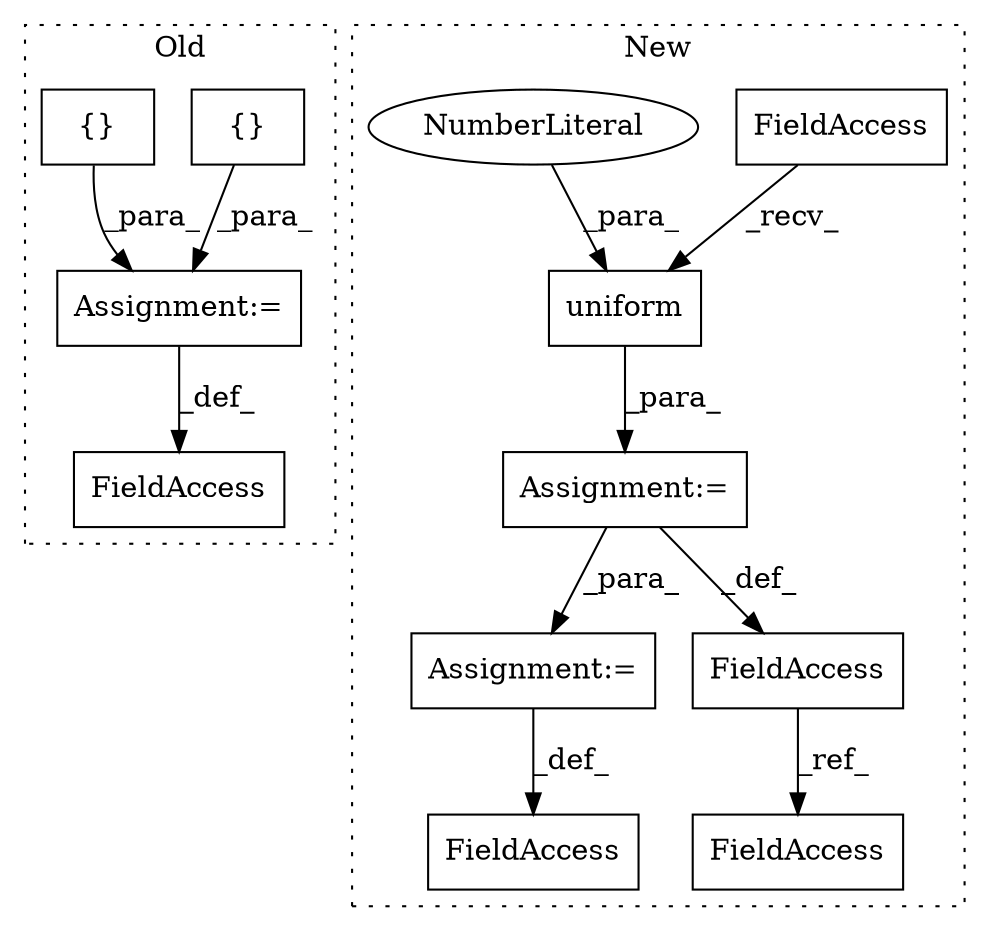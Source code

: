 digraph G {
subgraph cluster0 {
1 [label="{}" a="4" s="1980,2012" l="1,1" shape="box"];
5 [label="Assignment:=" a="7" s="1948" l="1" shape="box"];
7 [label="{}" a="4" s="1868,1933" l="1,1" shape="box"];
9 [label="FieldAccess" a="22" s="1940" l="8" shape="box"];
label = "Old";
style="dotted";
}
subgraph cluster1 {
2 [label="uniform" a="32" s="3770,3796" l="8,1" shape="box"];
3 [label="FieldAccess" a="22" s="3757" l="12" shape="box"];
4 [label="Assignment:=" a="7" s="3586" l="1" shape="box"];
6 [label="Assignment:=" a="7" s="3850" l="1" shape="box"];
8 [label="FieldAccess" a="22" s="3846" l="4" shape="box"];
10 [label="FieldAccess" a="22" s="3580" l="6" shape="box"];
11 [label="FieldAccess" a="22" s="3880" l="6" shape="box"];
12 [label="NumberLiteral" a="34" s="3778" l="1" shape="ellipse"];
label = "New";
style="dotted";
}
1 -> 5 [label="_para_"];
2 -> 4 [label="_para_"];
3 -> 2 [label="_recv_"];
4 -> 6 [label="_para_"];
4 -> 10 [label="_def_"];
5 -> 9 [label="_def_"];
6 -> 8 [label="_def_"];
7 -> 5 [label="_para_"];
10 -> 11 [label="_ref_"];
12 -> 2 [label="_para_"];
}